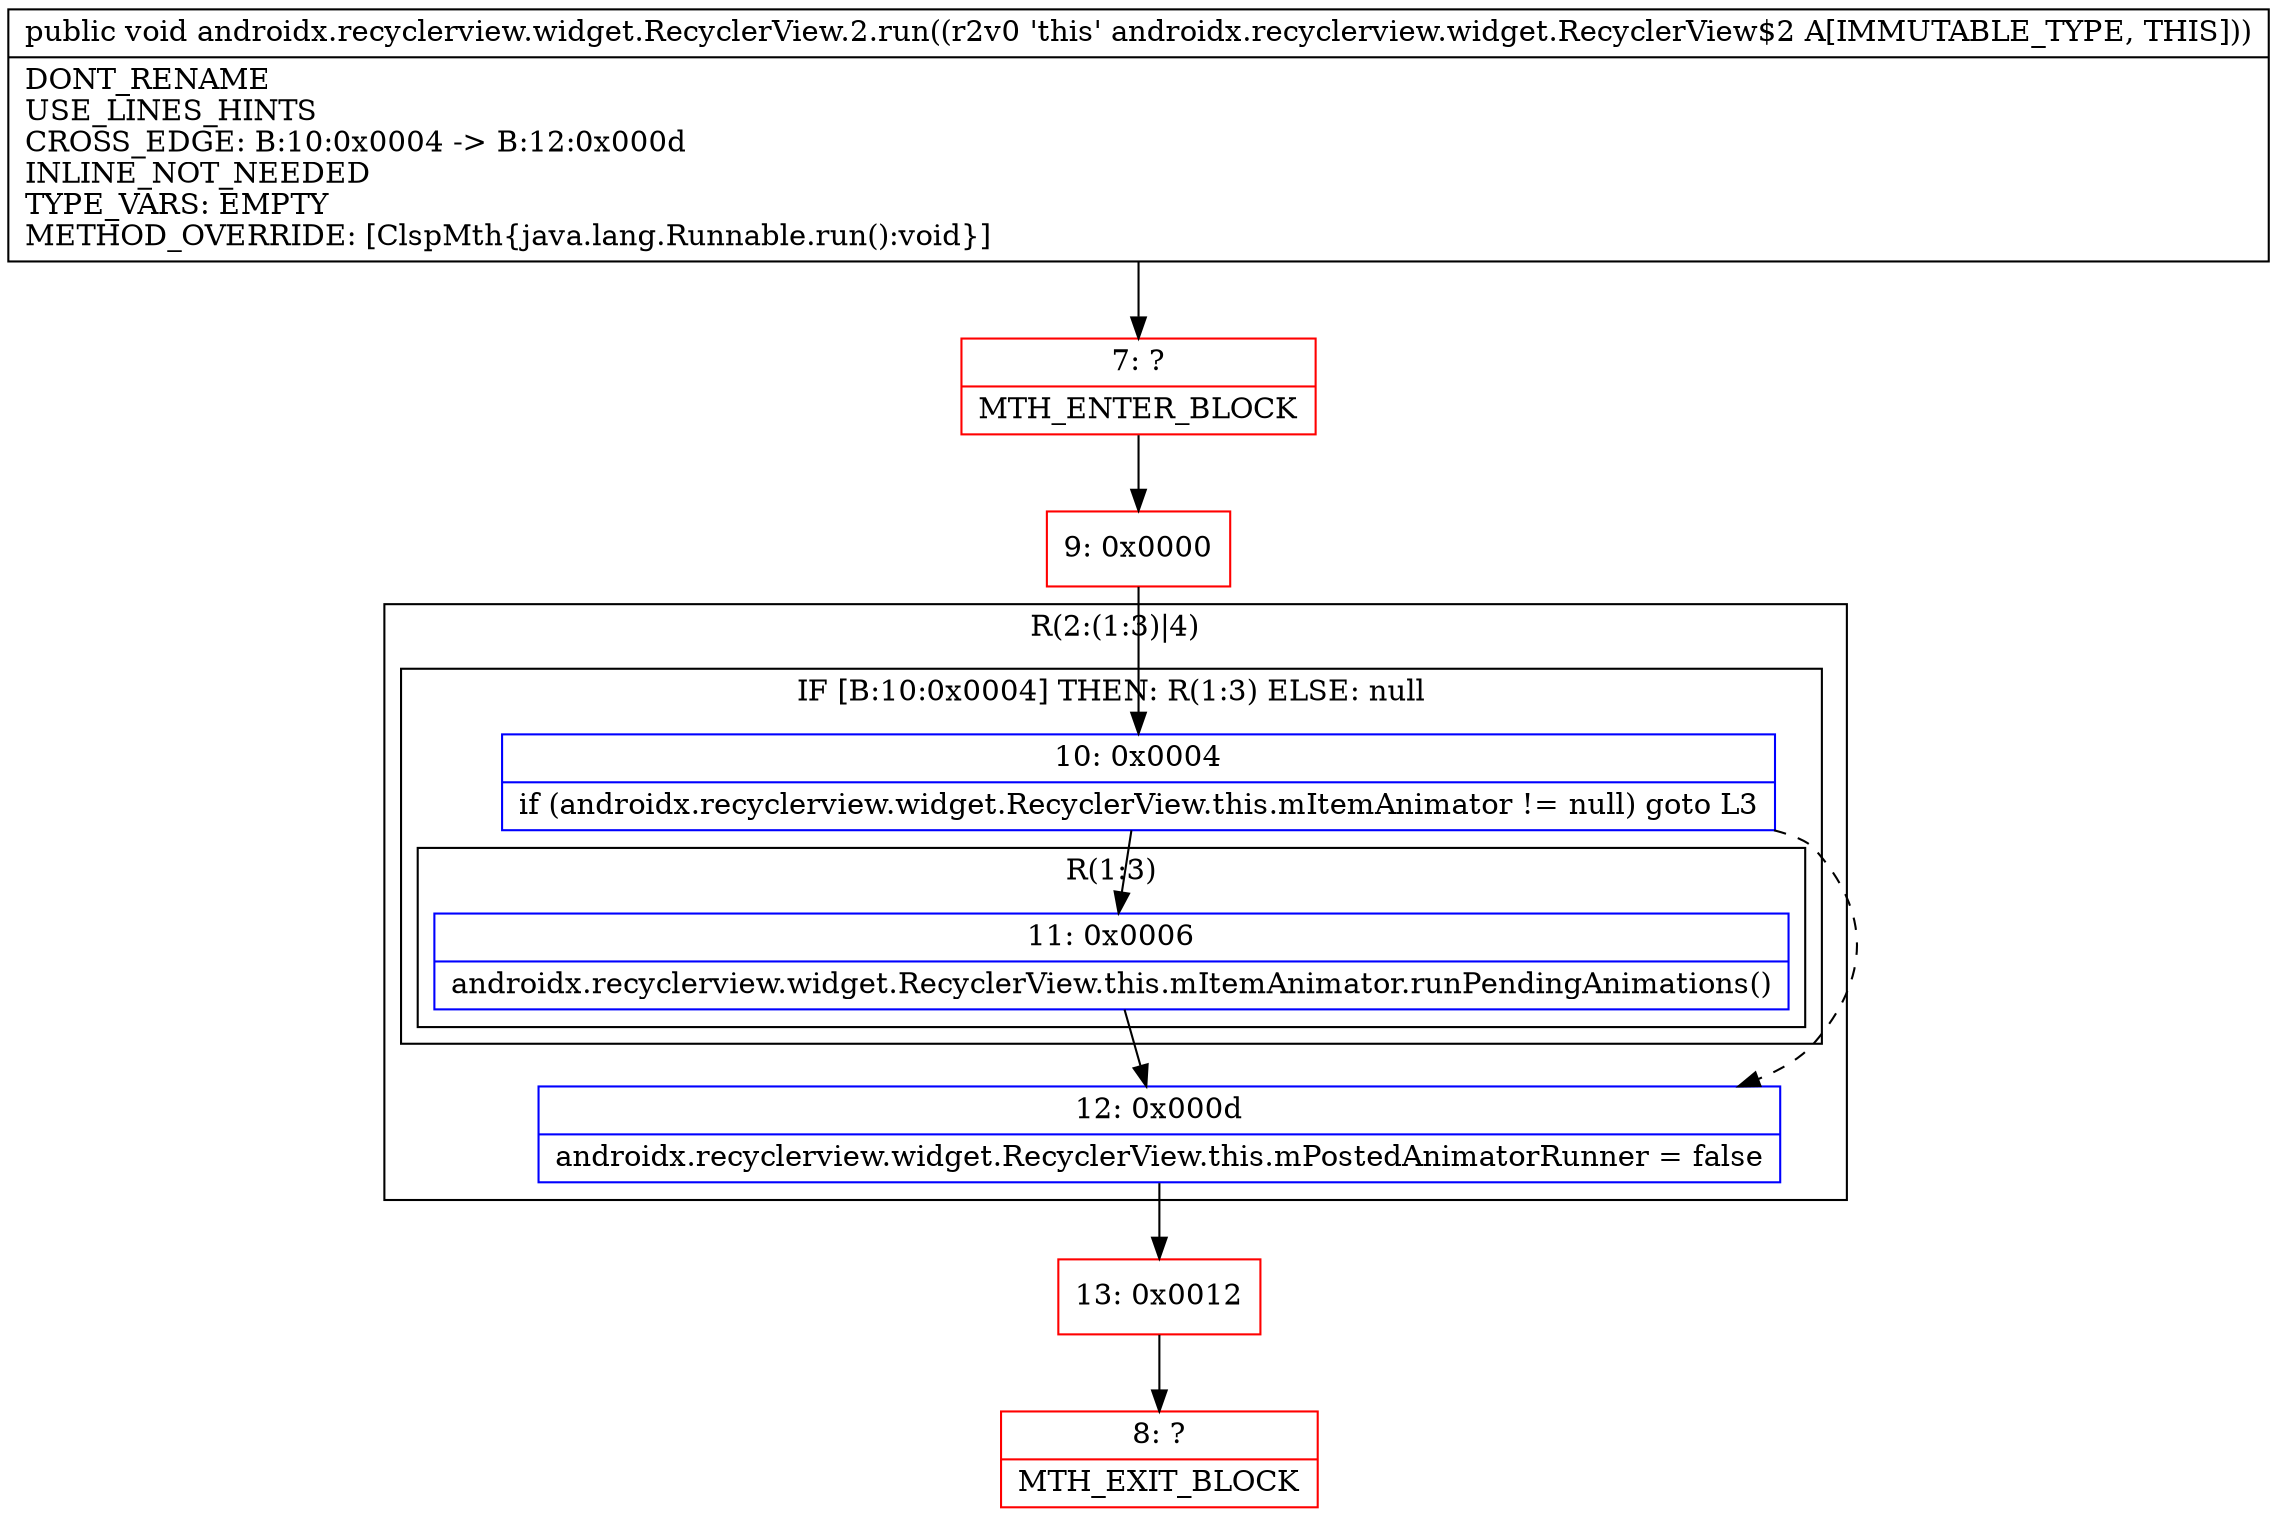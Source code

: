 digraph "CFG forandroidx.recyclerview.widget.RecyclerView.2.run()V" {
subgraph cluster_Region_2080868427 {
label = "R(2:(1:3)|4)";
node [shape=record,color=blue];
subgraph cluster_IfRegion_1076600972 {
label = "IF [B:10:0x0004] THEN: R(1:3) ELSE: null";
node [shape=record,color=blue];
Node_10 [shape=record,label="{10\:\ 0x0004|if (androidx.recyclerview.widget.RecyclerView.this.mItemAnimator != null) goto L3\l}"];
subgraph cluster_Region_125145187 {
label = "R(1:3)";
node [shape=record,color=blue];
Node_11 [shape=record,label="{11\:\ 0x0006|androidx.recyclerview.widget.RecyclerView.this.mItemAnimator.runPendingAnimations()\l}"];
}
}
Node_12 [shape=record,label="{12\:\ 0x000d|androidx.recyclerview.widget.RecyclerView.this.mPostedAnimatorRunner = false\l}"];
}
Node_7 [shape=record,color=red,label="{7\:\ ?|MTH_ENTER_BLOCK\l}"];
Node_9 [shape=record,color=red,label="{9\:\ 0x0000}"];
Node_13 [shape=record,color=red,label="{13\:\ 0x0012}"];
Node_8 [shape=record,color=red,label="{8\:\ ?|MTH_EXIT_BLOCK\l}"];
MethodNode[shape=record,label="{public void androidx.recyclerview.widget.RecyclerView.2.run((r2v0 'this' androidx.recyclerview.widget.RecyclerView$2 A[IMMUTABLE_TYPE, THIS]))  | DONT_RENAME\lUSE_LINES_HINTS\lCROSS_EDGE: B:10:0x0004 \-\> B:12:0x000d\lINLINE_NOT_NEEDED\lTYPE_VARS: EMPTY\lMETHOD_OVERRIDE: [ClspMth\{java.lang.Runnable.run():void\}]\l}"];
MethodNode -> Node_7;Node_10 -> Node_11;
Node_10 -> Node_12[style=dashed];
Node_11 -> Node_12;
Node_12 -> Node_13;
Node_7 -> Node_9;
Node_9 -> Node_10;
Node_13 -> Node_8;
}

